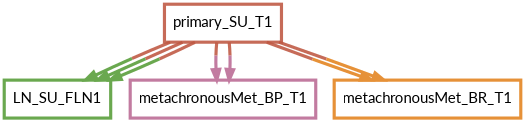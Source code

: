digraph  {
dpi=600;size=3.5;
LN_SU_FLN1 [color="#6aa84fff", fillcolor=white, fontname=Lato, penwidth="3.0", shape=box];
metachronousMet_BP_T1 [color="#c27ba0ff", fillcolor=white, fontname=Lato, penwidth="3.0", shape=box];
metachronousMet_BR_T1 [color="#e69138ff", fillcolor=white, fontname=Lato, penwidth="3.0", shape=box];
primary_SU_T1 [color="#be5742e1", fillcolor=white, fontname=Lato, penwidth="3.0", shape=box];
primary_SU_T1 -> LN_SU_FLN1  [color="#be5742e1;0.5:#6aa84fff", key=0, penwidth=3];
primary_SU_T1 -> LN_SU_FLN1  [color="#be5742e1;0.5:#6aa84fff", key=1, penwidth=3];
primary_SU_T1 -> LN_SU_FLN1  [color="#be5742e1;0.5:#6aa84fff", key=2, penwidth=3];
primary_SU_T1 -> metachronousMet_BP_T1  [color="#be5742e1;0.5:#c27ba0ff", key=0, penwidth=3];
primary_SU_T1 -> metachronousMet_BP_T1  [color="#be5742e1;0.5:#c27ba0ff", key=1, penwidth=3];
primary_SU_T1 -> metachronousMet_BR_T1  [color="#be5742e1;0.5:#e69138ff", key=0, penwidth=3];
primary_SU_T1 -> metachronousMet_BR_T1  [color="#be5742e1;0.5:#e69138ff", key=1, penwidth=3];
}

